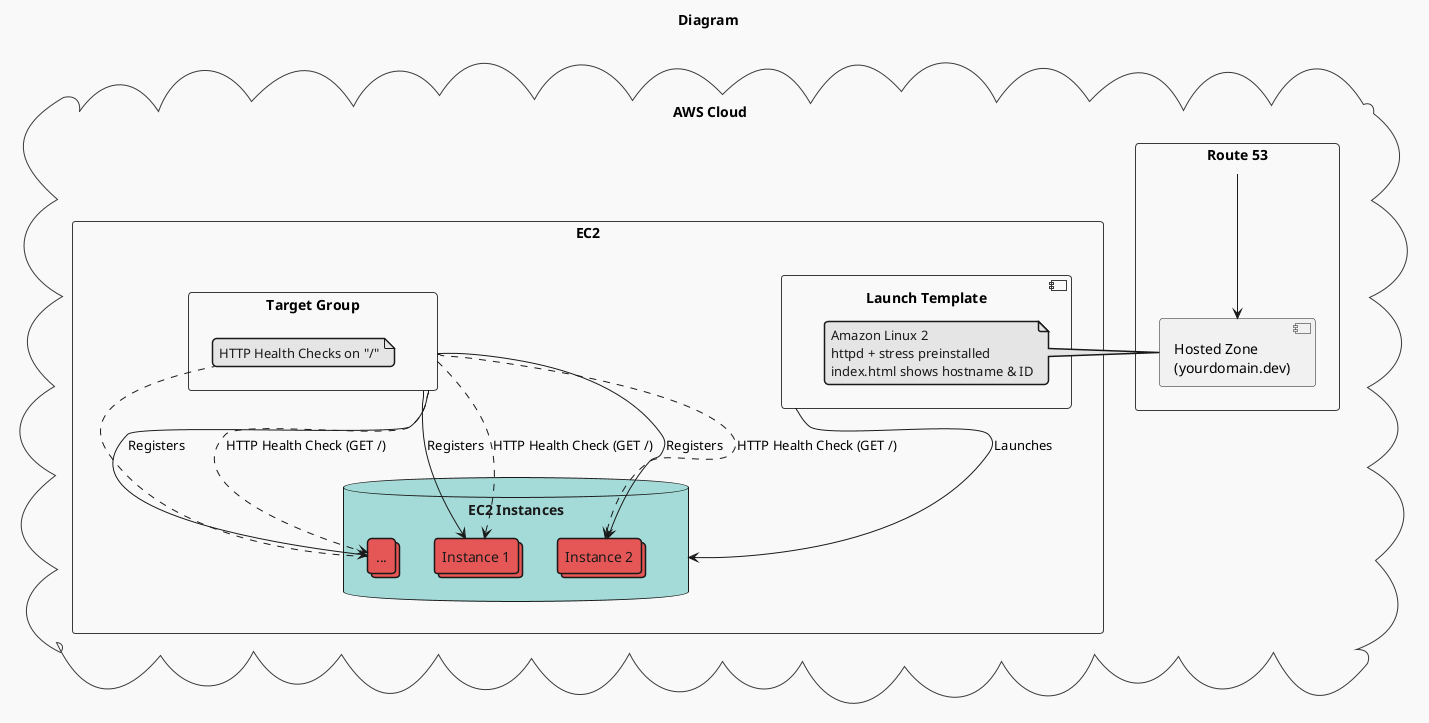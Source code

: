 @startuml

!theme mars

title Diagram

cloud "AWS Cloud" as aws {

    rectangle "Route 53" as route53 {
        component "Hosted Zone\n(yourdomain.dev)" as hostedZone
    }

    rectangle "EC2" as ec2 {
        component "Launch Template" as launchTemplate {
            note right: Amazon Linux 2\nhttpd + stress preinstalled\nindex.html shows hostname & ID
        }

        database "EC2 Instances" as instances {
            collections "Instance 1" as instance1
            collections "Instance 2" as instance2
            collections "..." as instanceN
        }

        rectangle "Target Group" as targetGroup {
            note right: HTTP Health Checks on "/"
        }
    }
}

route53 --> hostedZone

launchTemplate --> instances : Launches

targetGroup --> instance1 : Registers
targetGroup --> instance2 : Registers
targetGroup --> instanceN : Registers

targetGroup ..> instance1 : HTTP Health Check (GET /)
targetGroup ..> instance2 : HTTP Health Check (GET /)
targetGroup ..> instanceN : HTTP Health Check (GET /)


@enduml
